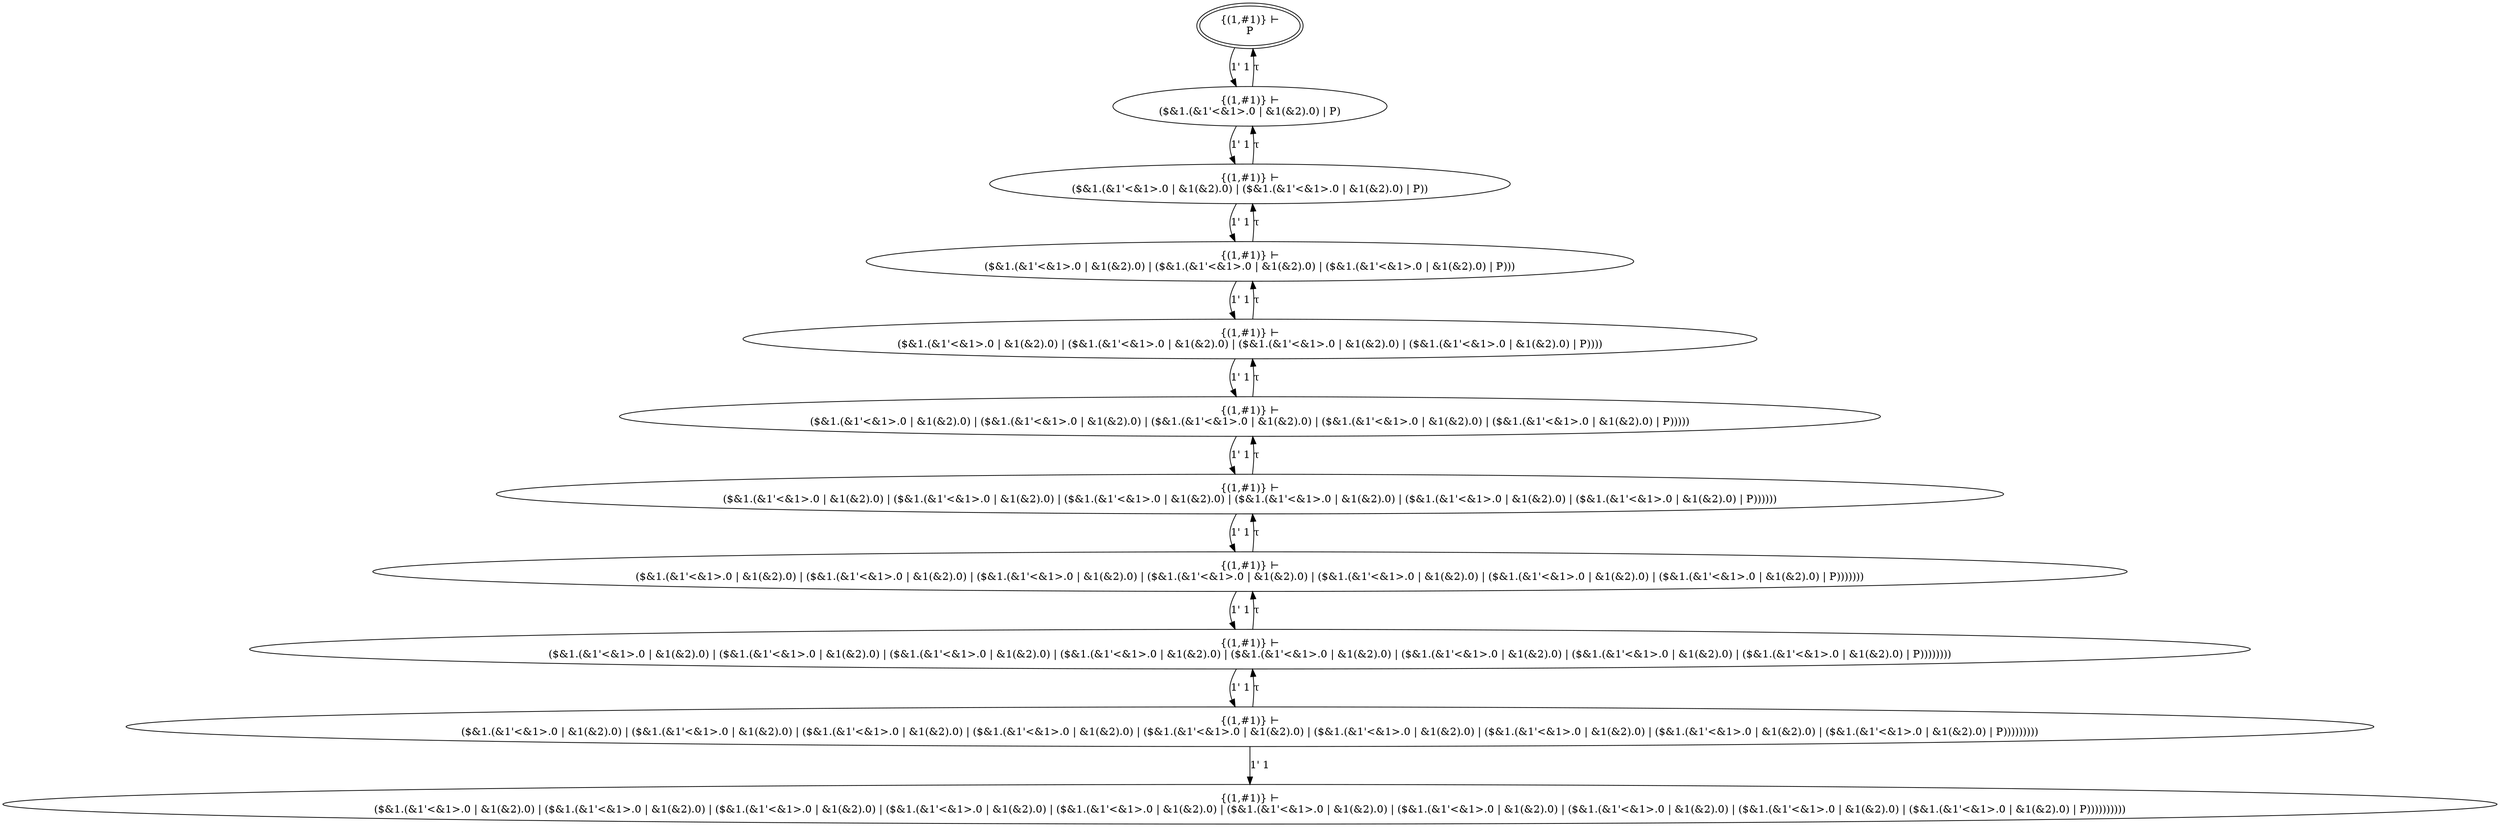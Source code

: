 digraph {
    s0 [peripheries=2,label="{(1,#1)} ⊢
P"]
    s1 [label="{(1,#1)} ⊢
($&1.(&1'<&1>.0 | &1(&2).0) | P)"]
    s2 [label="{(1,#1)} ⊢
($&1.(&1'<&1>.0 | &1(&2).0) | ($&1.(&1'<&1>.0 | &1(&2).0) | P))"]
    s3 [label="{(1,#1)} ⊢
($&1.(&1'<&1>.0 | &1(&2).0) | ($&1.(&1'<&1>.0 | &1(&2).0) | ($&1.(&1'<&1>.0 | &1(&2).0) | P)))"]
    s4 [label="{(1,#1)} ⊢
($&1.(&1'<&1>.0 | &1(&2).0) | ($&1.(&1'<&1>.0 | &1(&2).0) | ($&1.(&1'<&1>.0 | &1(&2).0) | ($&1.(&1'<&1>.0 | &1(&2).0) | P))))"]
    s5 [label="{(1,#1)} ⊢
($&1.(&1'<&1>.0 | &1(&2).0) | ($&1.(&1'<&1>.0 | &1(&2).0) | ($&1.(&1'<&1>.0 | &1(&2).0) | ($&1.(&1'<&1>.0 | &1(&2).0) | ($&1.(&1'<&1>.0 | &1(&2).0) | P)))))"]
    s6 [label="{(1,#1)} ⊢
($&1.(&1'<&1>.0 | &1(&2).0) | ($&1.(&1'<&1>.0 | &1(&2).0) | ($&1.(&1'<&1>.0 | &1(&2).0) | ($&1.(&1'<&1>.0 | &1(&2).0) | ($&1.(&1'<&1>.0 | &1(&2).0) | ($&1.(&1'<&1>.0 | &1(&2).0) | P))))))"]
    s7 [label="{(1,#1)} ⊢
($&1.(&1'<&1>.0 | &1(&2).0) | ($&1.(&1'<&1>.0 | &1(&2).0) | ($&1.(&1'<&1>.0 | &1(&2).0) | ($&1.(&1'<&1>.0 | &1(&2).0) | ($&1.(&1'<&1>.0 | &1(&2).0) | ($&1.(&1'<&1>.0 | &1(&2).0) | ($&1.(&1'<&1>.0 | &1(&2).0) | P)))))))"]
    s8 [label="{(1,#1)} ⊢
($&1.(&1'<&1>.0 | &1(&2).0) | ($&1.(&1'<&1>.0 | &1(&2).0) | ($&1.(&1'<&1>.0 | &1(&2).0) | ($&1.(&1'<&1>.0 | &1(&2).0) | ($&1.(&1'<&1>.0 | &1(&2).0) | ($&1.(&1'<&1>.0 | &1(&2).0) | ($&1.(&1'<&1>.0 | &1(&2).0) | ($&1.(&1'<&1>.0 | &1(&2).0) | P))))))))"]
    s9 [label="{(1,#1)} ⊢
($&1.(&1'<&1>.0 | &1(&2).0) | ($&1.(&1'<&1>.0 | &1(&2).0) | ($&1.(&1'<&1>.0 | &1(&2).0) | ($&1.(&1'<&1>.0 | &1(&2).0) | ($&1.(&1'<&1>.0 | &1(&2).0) | ($&1.(&1'<&1>.0 | &1(&2).0) | ($&1.(&1'<&1>.0 | &1(&2).0) | ($&1.(&1'<&1>.0 | &1(&2).0) | ($&1.(&1'<&1>.0 | &1(&2).0) | P)))))))))"]
    s10 [label="{(1,#1)} ⊢
($&1.(&1'<&1>.0 | &1(&2).0) | ($&1.(&1'<&1>.0 | &1(&2).0) | ($&1.(&1'<&1>.0 | &1(&2).0) | ($&1.(&1'<&1>.0 | &1(&2).0) | ($&1.(&1'<&1>.0 | &1(&2).0) | ($&1.(&1'<&1>.0 | &1(&2).0) | ($&1.(&1'<&1>.0 | &1(&2).0) | ($&1.(&1'<&1>.0 | &1(&2).0) | ($&1.(&1'<&1>.0 | &1(&2).0) | ($&1.(&1'<&1>.0 | &1(&2).0) | P))))))))))"]

    s0 -> s1 [label="1' 1 "]
    s1 -> s0 [label="τ "]
    s1 -> s2 [label="1' 1 "]
    s2 -> s1 [label="τ "]
    s2 -> s3 [label="1' 1 "]
    s3 -> s2 [label="τ "]
    s3 -> s4 [label="1' 1 "]
    s4 -> s3 [label="τ "]
    s4 -> s5 [label="1' 1 "]
    s5 -> s4 [label="τ "]
    s5 -> s6 [label="1' 1 "]
    s6 -> s5 [label="τ "]
    s6 -> s7 [label="1' 1 "]
    s7 -> s6 [label="τ "]
    s7 -> s8 [label="1' 1 "]
    s8 -> s7 [label="τ "]
    s8 -> s9 [label="1' 1 "]
    s9 -> s8 [label="τ "]
    s9 -> s10 [label="1' 1 "]
}
